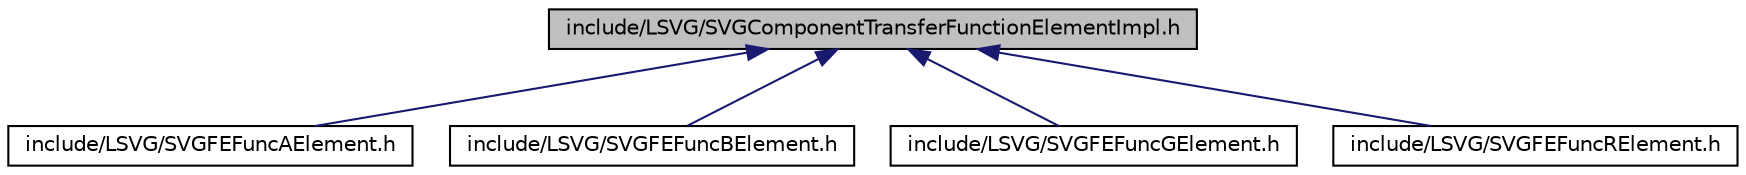 digraph G
{
  edge [fontname="Helvetica",fontsize="10",labelfontname="Helvetica",labelfontsize="10"];
  node [fontname="Helvetica",fontsize="10",shape=record];
  Node1 [label="include/LSVG/SVGComponentTransferFunctionElementImpl.h",height=0.2,width=0.4,color="black", fillcolor="grey75", style="filled" fontcolor="black"];
  Node1 -> Node2 [dir="back",color="midnightblue",fontsize="10",style="solid",fontname="Helvetica"];
  Node2 [label="include/LSVG/SVGFEFuncAElement.h",height=0.2,width=0.4,color="black", fillcolor="white", style="filled",URL="$_s_v_g_f_e_func_a_element_8h.html"];
  Node1 -> Node3 [dir="back",color="midnightblue",fontsize="10",style="solid",fontname="Helvetica"];
  Node3 [label="include/LSVG/SVGFEFuncBElement.h",height=0.2,width=0.4,color="black", fillcolor="white", style="filled",URL="$_s_v_g_f_e_func_b_element_8h.html"];
  Node1 -> Node4 [dir="back",color="midnightblue",fontsize="10",style="solid",fontname="Helvetica"];
  Node4 [label="include/LSVG/SVGFEFuncGElement.h",height=0.2,width=0.4,color="black", fillcolor="white", style="filled",URL="$_s_v_g_f_e_func_g_element_8h.html"];
  Node1 -> Node5 [dir="back",color="midnightblue",fontsize="10",style="solid",fontname="Helvetica"];
  Node5 [label="include/LSVG/SVGFEFuncRElement.h",height=0.2,width=0.4,color="black", fillcolor="white", style="filled",URL="$_s_v_g_f_e_func_r_element_8h.html"];
}
